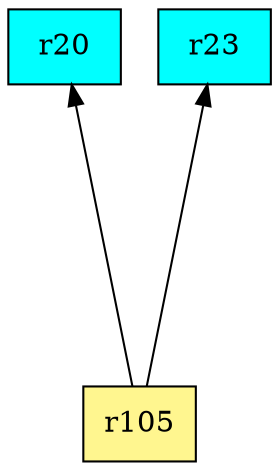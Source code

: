 digraph G {
rankdir=BT;ranksep="2.0";
"r20" [shape=record,fillcolor=cyan,style=filled,label="{r20}"];
"r23" [shape=record,fillcolor=cyan,style=filled,label="{r23}"];
"r105" [shape=record,fillcolor=khaki1,style=filled,label="{r105}"];
"r105" -> "r20"
"r105" -> "r23"
}
